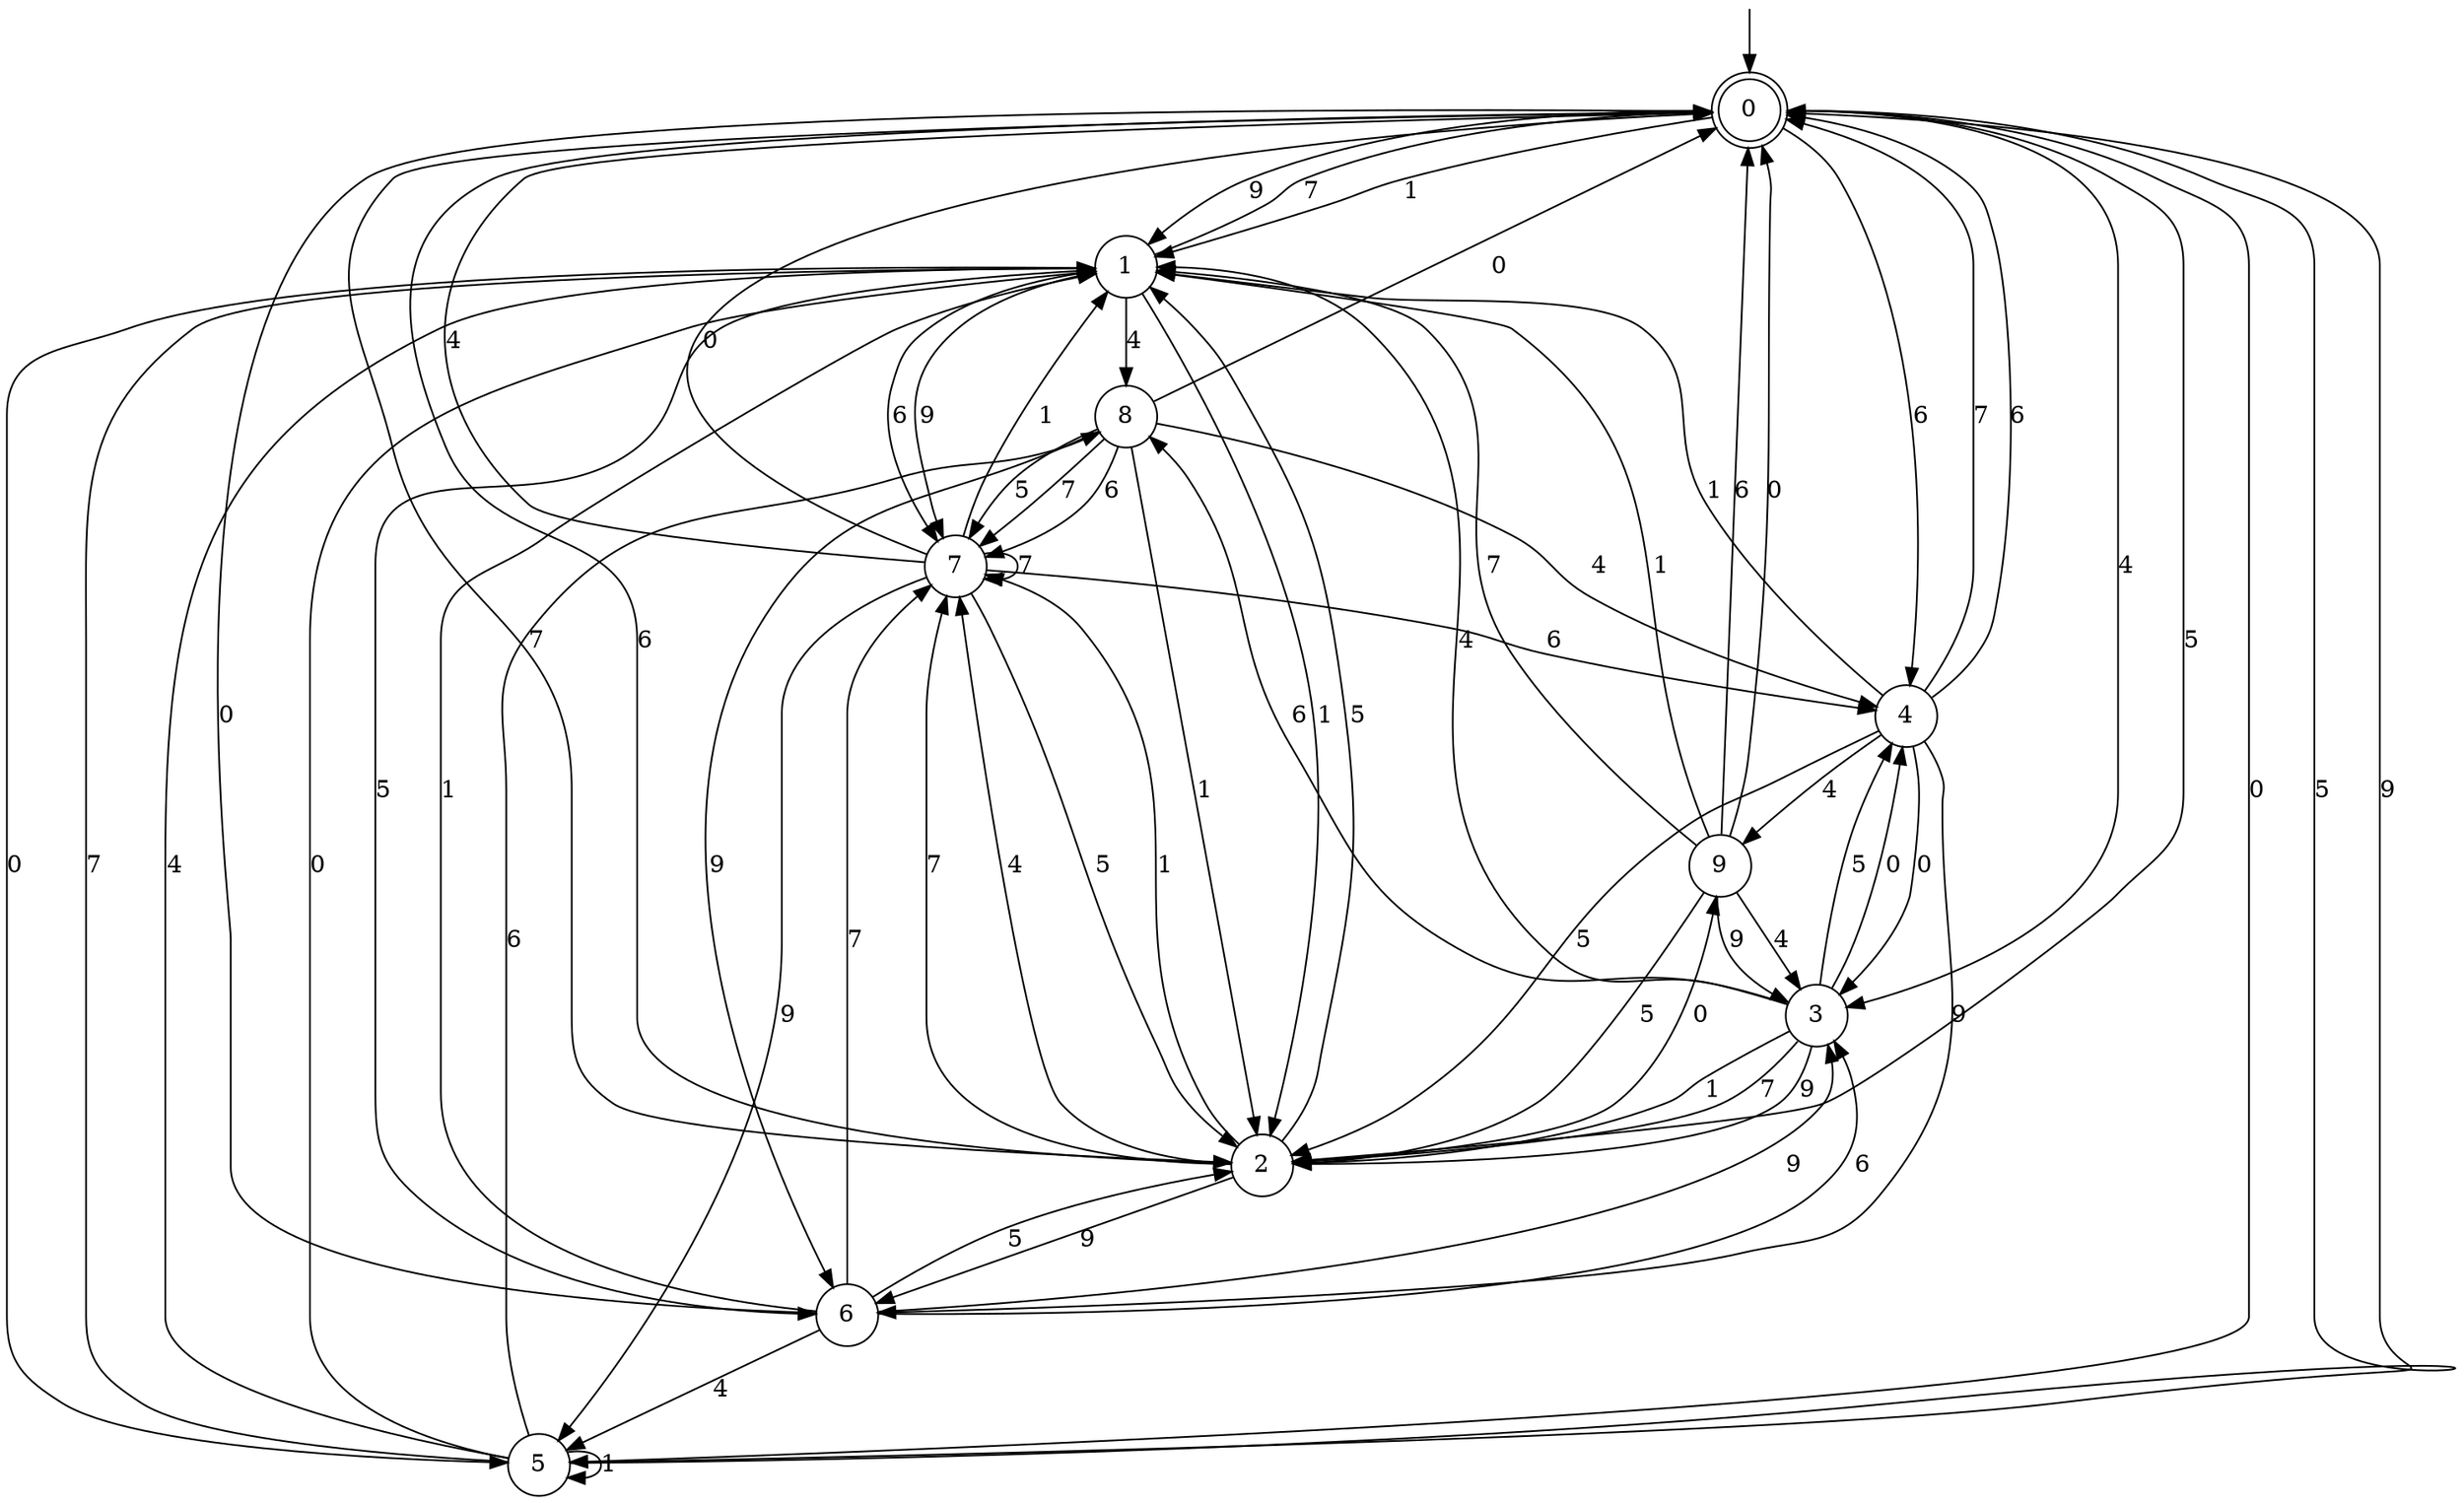 digraph g {

	s0 [shape="doublecircle" label="0"];
	s1 [shape="circle" label="1"];
	s2 [shape="circle" label="2"];
	s3 [shape="circle" label="3"];
	s4 [shape="circle" label="4"];
	s5 [shape="circle" label="5"];
	s6 [shape="circle" label="6"];
	s7 [shape="circle" label="7"];
	s8 [shape="circle" label="8"];
	s9 [shape="circle" label="9"];
	s0 -> s1 [label="1"];
	s0 -> s2 [label="5"];
	s0 -> s2 [label="7"];
	s0 -> s1 [label="9"];
	s0 -> s3 [label="4"];
	s0 -> s4 [label="6"];
	s0 -> s5 [label="0"];
	s1 -> s2 [label="1"];
	s1 -> s6 [label="5"];
	s1 -> s0 [label="7"];
	s1 -> s7 [label="9"];
	s1 -> s8 [label="4"];
	s1 -> s7 [label="6"];
	s1 -> s5 [label="0"];
	s2 -> s7 [label="1"];
	s2 -> s1 [label="5"];
	s2 -> s7 [label="7"];
	s2 -> s6 [label="9"];
	s2 -> s7 [label="4"];
	s2 -> s0 [label="6"];
	s2 -> s9 [label="0"];
	s3 -> s2 [label="1"];
	s3 -> s4 [label="5"];
	s3 -> s2 [label="7"];
	s3 -> s2 [label="9"];
	s3 -> s1 [label="4"];
	s3 -> s8 [label="6"];
	s3 -> s4 [label="0"];
	s4 -> s1 [label="1"];
	s4 -> s2 [label="5"];
	s4 -> s0 [label="7"];
	s4 -> s6 [label="9"];
	s4 -> s9 [label="4"];
	s4 -> s0 [label="6"];
	s4 -> s3 [label="0"];
	s5 -> s5 [label="1"];
	s5 -> s0 [label="5"];
	s5 -> s1 [label="7"];
	s5 -> s0 [label="9"];
	s5 -> s1 [label="4"];
	s5 -> s8 [label="6"];
	s5 -> s1 [label="0"];
	s6 -> s1 [label="1"];
	s6 -> s2 [label="5"];
	s6 -> s7 [label="7"];
	s6 -> s3 [label="9"];
	s6 -> s5 [label="4"];
	s6 -> s3 [label="6"];
	s6 -> s0 [label="0"];
	s7 -> s1 [label="1"];
	s7 -> s2 [label="5"];
	s7 -> s7 [label="7"];
	s7 -> s5 [label="9"];
	s7 -> s0 [label="4"];
	s7 -> s4 [label="6"];
	s7 -> s0 [label="0"];
	s8 -> s2 [label="1"];
	s8 -> s7 [label="5"];
	s8 -> s7 [label="7"];
	s8 -> s6 [label="9"];
	s8 -> s4 [label="4"];
	s8 -> s7 [label="6"];
	s8 -> s0 [label="0"];
	s9 -> s1 [label="1"];
	s9 -> s2 [label="5"];
	s9 -> s1 [label="7"];
	s9 -> s3 [label="9"];
	s9 -> s3 [label="4"];
	s9 -> s0 [label="6"];
	s9 -> s0 [label="0"];

__start0 [label="" shape="none" width="0" height="0"];
__start0 -> s0;

}
